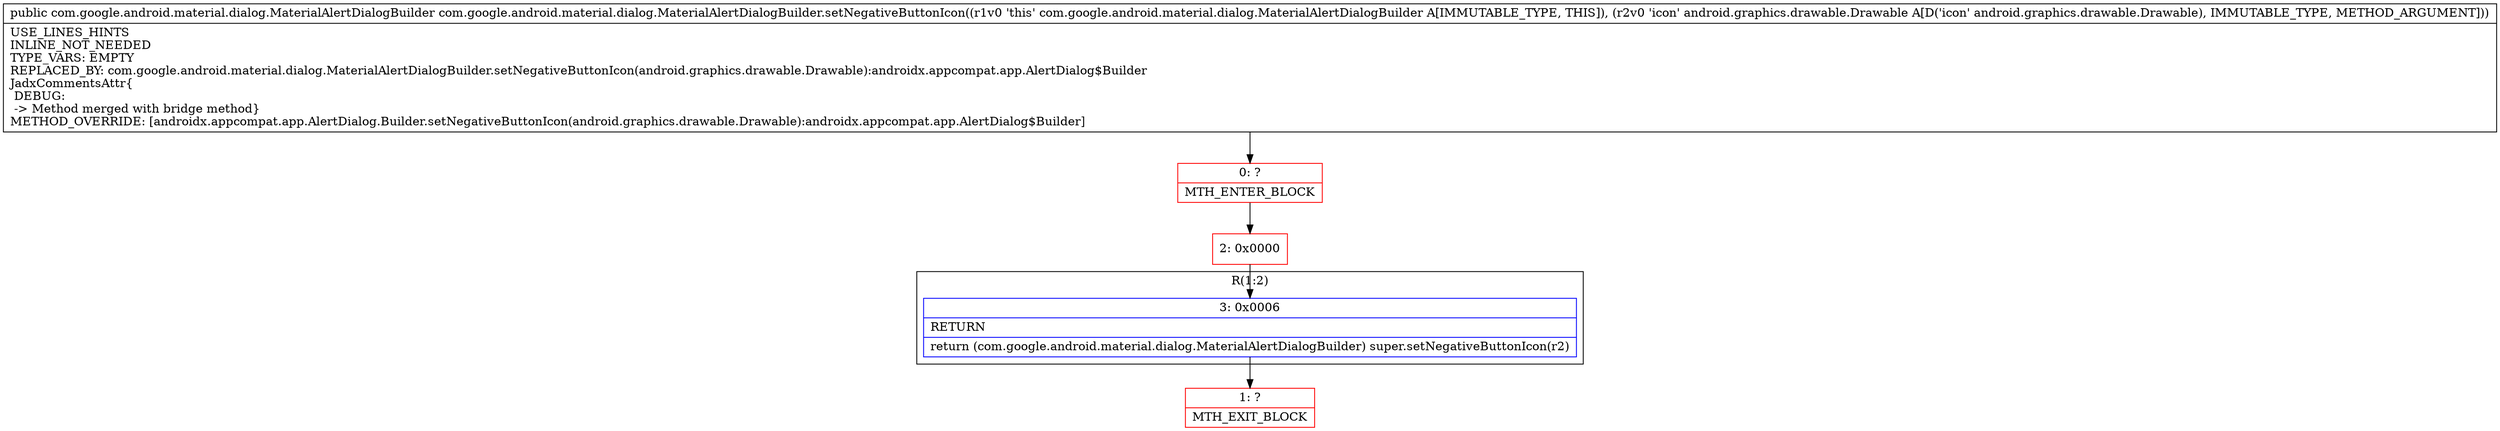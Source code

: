 digraph "CFG forcom.google.android.material.dialog.MaterialAlertDialogBuilder.setNegativeButtonIcon(Landroid\/graphics\/drawable\/Drawable;)Lcom\/google\/android\/material\/dialog\/MaterialAlertDialogBuilder;" {
subgraph cluster_Region_851097672 {
label = "R(1:2)";
node [shape=record,color=blue];
Node_3 [shape=record,label="{3\:\ 0x0006|RETURN\l|return (com.google.android.material.dialog.MaterialAlertDialogBuilder) super.setNegativeButtonIcon(r2)\l}"];
}
Node_0 [shape=record,color=red,label="{0\:\ ?|MTH_ENTER_BLOCK\l}"];
Node_2 [shape=record,color=red,label="{2\:\ 0x0000}"];
Node_1 [shape=record,color=red,label="{1\:\ ?|MTH_EXIT_BLOCK\l}"];
MethodNode[shape=record,label="{public com.google.android.material.dialog.MaterialAlertDialogBuilder com.google.android.material.dialog.MaterialAlertDialogBuilder.setNegativeButtonIcon((r1v0 'this' com.google.android.material.dialog.MaterialAlertDialogBuilder A[IMMUTABLE_TYPE, THIS]), (r2v0 'icon' android.graphics.drawable.Drawable A[D('icon' android.graphics.drawable.Drawable), IMMUTABLE_TYPE, METHOD_ARGUMENT]))  | USE_LINES_HINTS\lINLINE_NOT_NEEDED\lTYPE_VARS: EMPTY\lREPLACED_BY: com.google.android.material.dialog.MaterialAlertDialogBuilder.setNegativeButtonIcon(android.graphics.drawable.Drawable):androidx.appcompat.app.AlertDialog$Builder\lJadxCommentsAttr\{\l DEBUG: \l \-\> Method merged with bridge method\}\lMETHOD_OVERRIDE: [androidx.appcompat.app.AlertDialog.Builder.setNegativeButtonIcon(android.graphics.drawable.Drawable):androidx.appcompat.app.AlertDialog$Builder]\l}"];
MethodNode -> Node_0;Node_3 -> Node_1;
Node_0 -> Node_2;
Node_2 -> Node_3;
}

